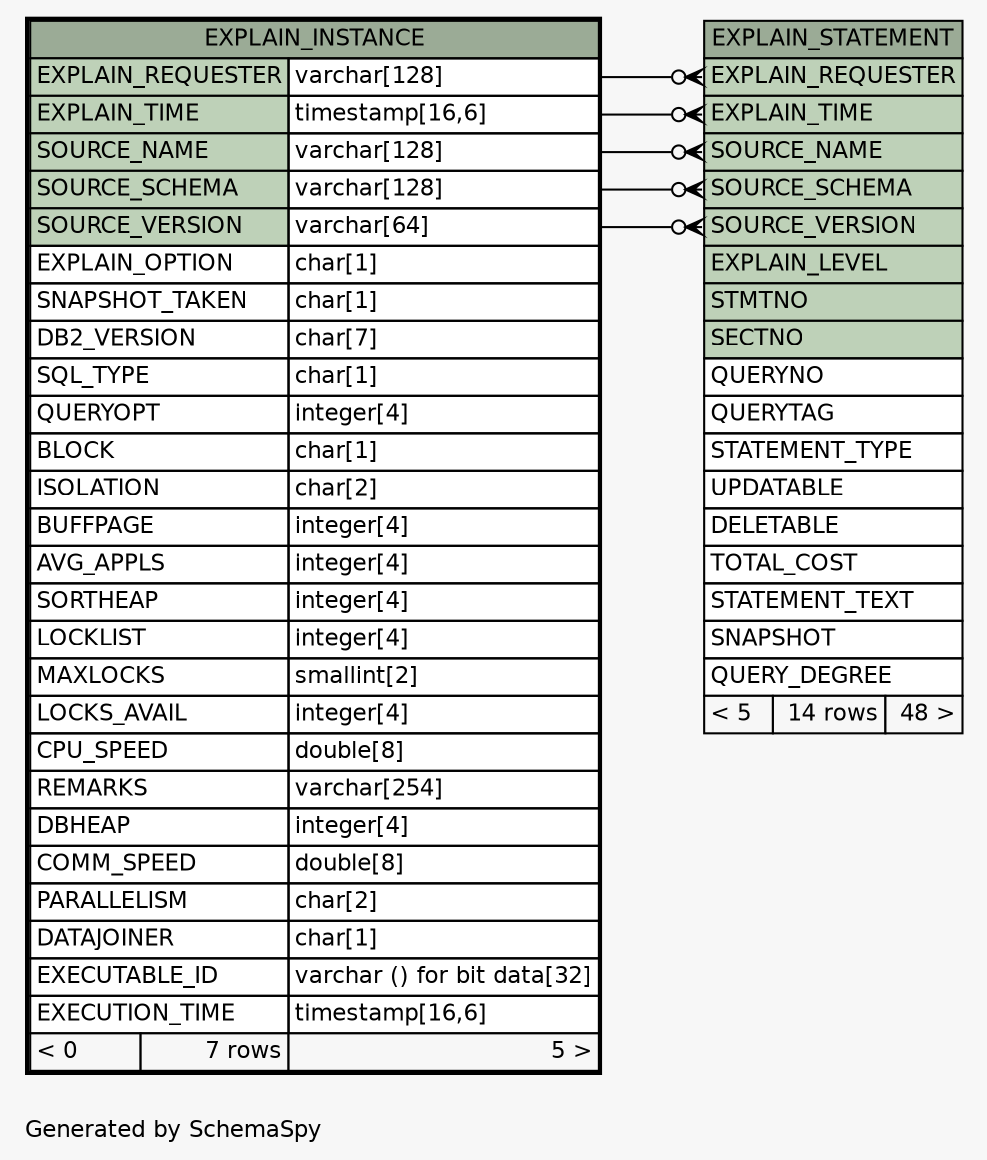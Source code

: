 // dot 2.38.0 on Windows 10 10.0
// SchemaSpy rev Unknown
digraph "oneDegreeRelationshipsDiagram" {
  graph [
    rankdir="RL"
    bgcolor="#f7f7f7"
    label="\nGenerated by SchemaSpy"
    labeljust="l"
    nodesep="0.18"
    ranksep="0.46"
    fontname="Helvetica"
    fontsize="11"
  ];
  node [
    fontname="Helvetica"
    fontsize="11"
    shape="plaintext"
  ];
  edge [
    arrowsize="0.8"
  ];
  "EXPLAIN_STATEMENT":"EXPLAIN_REQUESTER":w -> "EXPLAIN_INSTANCE":"EXPLAIN_REQUESTER.type":e [arrowhead=none dir=back arrowtail=crowodot];
  "EXPLAIN_STATEMENT":"EXPLAIN_TIME":w -> "EXPLAIN_INSTANCE":"EXPLAIN_TIME.type":e [arrowhead=none dir=back arrowtail=crowodot];
  "EXPLAIN_STATEMENT":"SOURCE_NAME":w -> "EXPLAIN_INSTANCE":"SOURCE_NAME.type":e [arrowhead=none dir=back arrowtail=crowodot];
  "EXPLAIN_STATEMENT":"SOURCE_SCHEMA":w -> "EXPLAIN_INSTANCE":"SOURCE_SCHEMA.type":e [arrowhead=none dir=back arrowtail=crowodot];
  "EXPLAIN_STATEMENT":"SOURCE_VERSION":w -> "EXPLAIN_INSTANCE":"SOURCE_VERSION.type":e [arrowhead=none dir=back arrowtail=crowodot];
  "EXPLAIN_INSTANCE" [
    label=<
    <TABLE BORDER="2" CELLBORDER="1" CELLSPACING="0" BGCOLOR="#ffffff">
      <TR><TD COLSPAN="3" BGCOLOR="#9bab96" ALIGN="CENTER">EXPLAIN_INSTANCE</TD></TR>
      <TR><TD PORT="EXPLAIN_REQUESTER" COLSPAN="2" BGCOLOR="#bed1b8" ALIGN="LEFT">EXPLAIN_REQUESTER</TD><TD PORT="EXPLAIN_REQUESTER.type" ALIGN="LEFT">varchar[128]</TD></TR>
      <TR><TD PORT="EXPLAIN_TIME" COLSPAN="2" BGCOLOR="#bed1b8" ALIGN="LEFT">EXPLAIN_TIME</TD><TD PORT="EXPLAIN_TIME.type" ALIGN="LEFT">timestamp[16,6]</TD></TR>
      <TR><TD PORT="SOURCE_NAME" COLSPAN="2" BGCOLOR="#bed1b8" ALIGN="LEFT">SOURCE_NAME</TD><TD PORT="SOURCE_NAME.type" ALIGN="LEFT">varchar[128]</TD></TR>
      <TR><TD PORT="SOURCE_SCHEMA" COLSPAN="2" BGCOLOR="#bed1b8" ALIGN="LEFT">SOURCE_SCHEMA</TD><TD PORT="SOURCE_SCHEMA.type" ALIGN="LEFT">varchar[128]</TD></TR>
      <TR><TD PORT="SOURCE_VERSION" COLSPAN="2" BGCOLOR="#bed1b8" ALIGN="LEFT">SOURCE_VERSION</TD><TD PORT="SOURCE_VERSION.type" ALIGN="LEFT">varchar[64]</TD></TR>
      <TR><TD PORT="EXPLAIN_OPTION" COLSPAN="2" ALIGN="LEFT">EXPLAIN_OPTION</TD><TD PORT="EXPLAIN_OPTION.type" ALIGN="LEFT">char[1]</TD></TR>
      <TR><TD PORT="SNAPSHOT_TAKEN" COLSPAN="2" ALIGN="LEFT">SNAPSHOT_TAKEN</TD><TD PORT="SNAPSHOT_TAKEN.type" ALIGN="LEFT">char[1]</TD></TR>
      <TR><TD PORT="DB2_VERSION" COLSPAN="2" ALIGN="LEFT">DB2_VERSION</TD><TD PORT="DB2_VERSION.type" ALIGN="LEFT">char[7]</TD></TR>
      <TR><TD PORT="SQL_TYPE" COLSPAN="2" ALIGN="LEFT">SQL_TYPE</TD><TD PORT="SQL_TYPE.type" ALIGN="LEFT">char[1]</TD></TR>
      <TR><TD PORT="QUERYOPT" COLSPAN="2" ALIGN="LEFT">QUERYOPT</TD><TD PORT="QUERYOPT.type" ALIGN="LEFT">integer[4]</TD></TR>
      <TR><TD PORT="BLOCK" COLSPAN="2" ALIGN="LEFT">BLOCK</TD><TD PORT="BLOCK.type" ALIGN="LEFT">char[1]</TD></TR>
      <TR><TD PORT="ISOLATION" COLSPAN="2" ALIGN="LEFT">ISOLATION</TD><TD PORT="ISOLATION.type" ALIGN="LEFT">char[2]</TD></TR>
      <TR><TD PORT="BUFFPAGE" COLSPAN="2" ALIGN="LEFT">BUFFPAGE</TD><TD PORT="BUFFPAGE.type" ALIGN="LEFT">integer[4]</TD></TR>
      <TR><TD PORT="AVG_APPLS" COLSPAN="2" ALIGN="LEFT">AVG_APPLS</TD><TD PORT="AVG_APPLS.type" ALIGN="LEFT">integer[4]</TD></TR>
      <TR><TD PORT="SORTHEAP" COLSPAN="2" ALIGN="LEFT">SORTHEAP</TD><TD PORT="SORTHEAP.type" ALIGN="LEFT">integer[4]</TD></TR>
      <TR><TD PORT="LOCKLIST" COLSPAN="2" ALIGN="LEFT">LOCKLIST</TD><TD PORT="LOCKLIST.type" ALIGN="LEFT">integer[4]</TD></TR>
      <TR><TD PORT="MAXLOCKS" COLSPAN="2" ALIGN="LEFT">MAXLOCKS</TD><TD PORT="MAXLOCKS.type" ALIGN="LEFT">smallint[2]</TD></TR>
      <TR><TD PORT="LOCKS_AVAIL" COLSPAN="2" ALIGN="LEFT">LOCKS_AVAIL</TD><TD PORT="LOCKS_AVAIL.type" ALIGN="LEFT">integer[4]</TD></TR>
      <TR><TD PORT="CPU_SPEED" COLSPAN="2" ALIGN="LEFT">CPU_SPEED</TD><TD PORT="CPU_SPEED.type" ALIGN="LEFT">double[8]</TD></TR>
      <TR><TD PORT="REMARKS" COLSPAN="2" ALIGN="LEFT">REMARKS</TD><TD PORT="REMARKS.type" ALIGN="LEFT">varchar[254]</TD></TR>
      <TR><TD PORT="DBHEAP" COLSPAN="2" ALIGN="LEFT">DBHEAP</TD><TD PORT="DBHEAP.type" ALIGN="LEFT">integer[4]</TD></TR>
      <TR><TD PORT="COMM_SPEED" COLSPAN="2" ALIGN="LEFT">COMM_SPEED</TD><TD PORT="COMM_SPEED.type" ALIGN="LEFT">double[8]</TD></TR>
      <TR><TD PORT="PARALLELISM" COLSPAN="2" ALIGN="LEFT">PARALLELISM</TD><TD PORT="PARALLELISM.type" ALIGN="LEFT">char[2]</TD></TR>
      <TR><TD PORT="DATAJOINER" COLSPAN="2" ALIGN="LEFT">DATAJOINER</TD><TD PORT="DATAJOINER.type" ALIGN="LEFT">char[1]</TD></TR>
      <TR><TD PORT="EXECUTABLE_ID" COLSPAN="2" ALIGN="LEFT">EXECUTABLE_ID</TD><TD PORT="EXECUTABLE_ID.type" ALIGN="LEFT">varchar () for bit data[32]</TD></TR>
      <TR><TD PORT="EXECUTION_TIME" COLSPAN="2" ALIGN="LEFT">EXECUTION_TIME</TD><TD PORT="EXECUTION_TIME.type" ALIGN="LEFT">timestamp[16,6]</TD></TR>
      <TR><TD ALIGN="LEFT" BGCOLOR="#f7f7f7">&lt; 0</TD><TD ALIGN="RIGHT" BGCOLOR="#f7f7f7">7 rows</TD><TD ALIGN="RIGHT" BGCOLOR="#f7f7f7">5 &gt;</TD></TR>
    </TABLE>>
    URL="EXPLAIN_INSTANCE.html"
    tooltip="EXPLAIN_INSTANCE"
  ];
  "EXPLAIN_STATEMENT" [
    label=<
    <TABLE BORDER="0" CELLBORDER="1" CELLSPACING="0" BGCOLOR="#ffffff">
      <TR><TD COLSPAN="3" BGCOLOR="#9bab96" ALIGN="CENTER">EXPLAIN_STATEMENT</TD></TR>
      <TR><TD PORT="EXPLAIN_REQUESTER" COLSPAN="3" BGCOLOR="#bed1b8" ALIGN="LEFT">EXPLAIN_REQUESTER</TD></TR>
      <TR><TD PORT="EXPLAIN_TIME" COLSPAN="3" BGCOLOR="#bed1b8" ALIGN="LEFT">EXPLAIN_TIME</TD></TR>
      <TR><TD PORT="SOURCE_NAME" COLSPAN="3" BGCOLOR="#bed1b8" ALIGN="LEFT">SOURCE_NAME</TD></TR>
      <TR><TD PORT="SOURCE_SCHEMA" COLSPAN="3" BGCOLOR="#bed1b8" ALIGN="LEFT">SOURCE_SCHEMA</TD></TR>
      <TR><TD PORT="SOURCE_VERSION" COLSPAN="3" BGCOLOR="#bed1b8" ALIGN="LEFT">SOURCE_VERSION</TD></TR>
      <TR><TD PORT="EXPLAIN_LEVEL" COLSPAN="3" BGCOLOR="#bed1b8" ALIGN="LEFT">EXPLAIN_LEVEL</TD></TR>
      <TR><TD PORT="STMTNO" COLSPAN="3" BGCOLOR="#bed1b8" ALIGN="LEFT">STMTNO</TD></TR>
      <TR><TD PORT="SECTNO" COLSPAN="3" BGCOLOR="#bed1b8" ALIGN="LEFT">SECTNO</TD></TR>
      <TR><TD PORT="QUERYNO" COLSPAN="3" ALIGN="LEFT">QUERYNO</TD></TR>
      <TR><TD PORT="QUERYTAG" COLSPAN="3" ALIGN="LEFT">QUERYTAG</TD></TR>
      <TR><TD PORT="STATEMENT_TYPE" COLSPAN="3" ALIGN="LEFT">STATEMENT_TYPE</TD></TR>
      <TR><TD PORT="UPDATABLE" COLSPAN="3" ALIGN="LEFT">UPDATABLE</TD></TR>
      <TR><TD PORT="DELETABLE" COLSPAN="3" ALIGN="LEFT">DELETABLE</TD></TR>
      <TR><TD PORT="TOTAL_COST" COLSPAN="3" ALIGN="LEFT">TOTAL_COST</TD></TR>
      <TR><TD PORT="STATEMENT_TEXT" COLSPAN="3" ALIGN="LEFT">STATEMENT_TEXT</TD></TR>
      <TR><TD PORT="SNAPSHOT" COLSPAN="3" ALIGN="LEFT">SNAPSHOT</TD></TR>
      <TR><TD PORT="QUERY_DEGREE" COLSPAN="3" ALIGN="LEFT">QUERY_DEGREE</TD></TR>
      <TR><TD ALIGN="LEFT" BGCOLOR="#f7f7f7">&lt; 5</TD><TD ALIGN="RIGHT" BGCOLOR="#f7f7f7">14 rows</TD><TD ALIGN="RIGHT" BGCOLOR="#f7f7f7">48 &gt;</TD></TR>
    </TABLE>>
    URL="EXPLAIN_STATEMENT.html"
    tooltip="EXPLAIN_STATEMENT"
  ];
}
